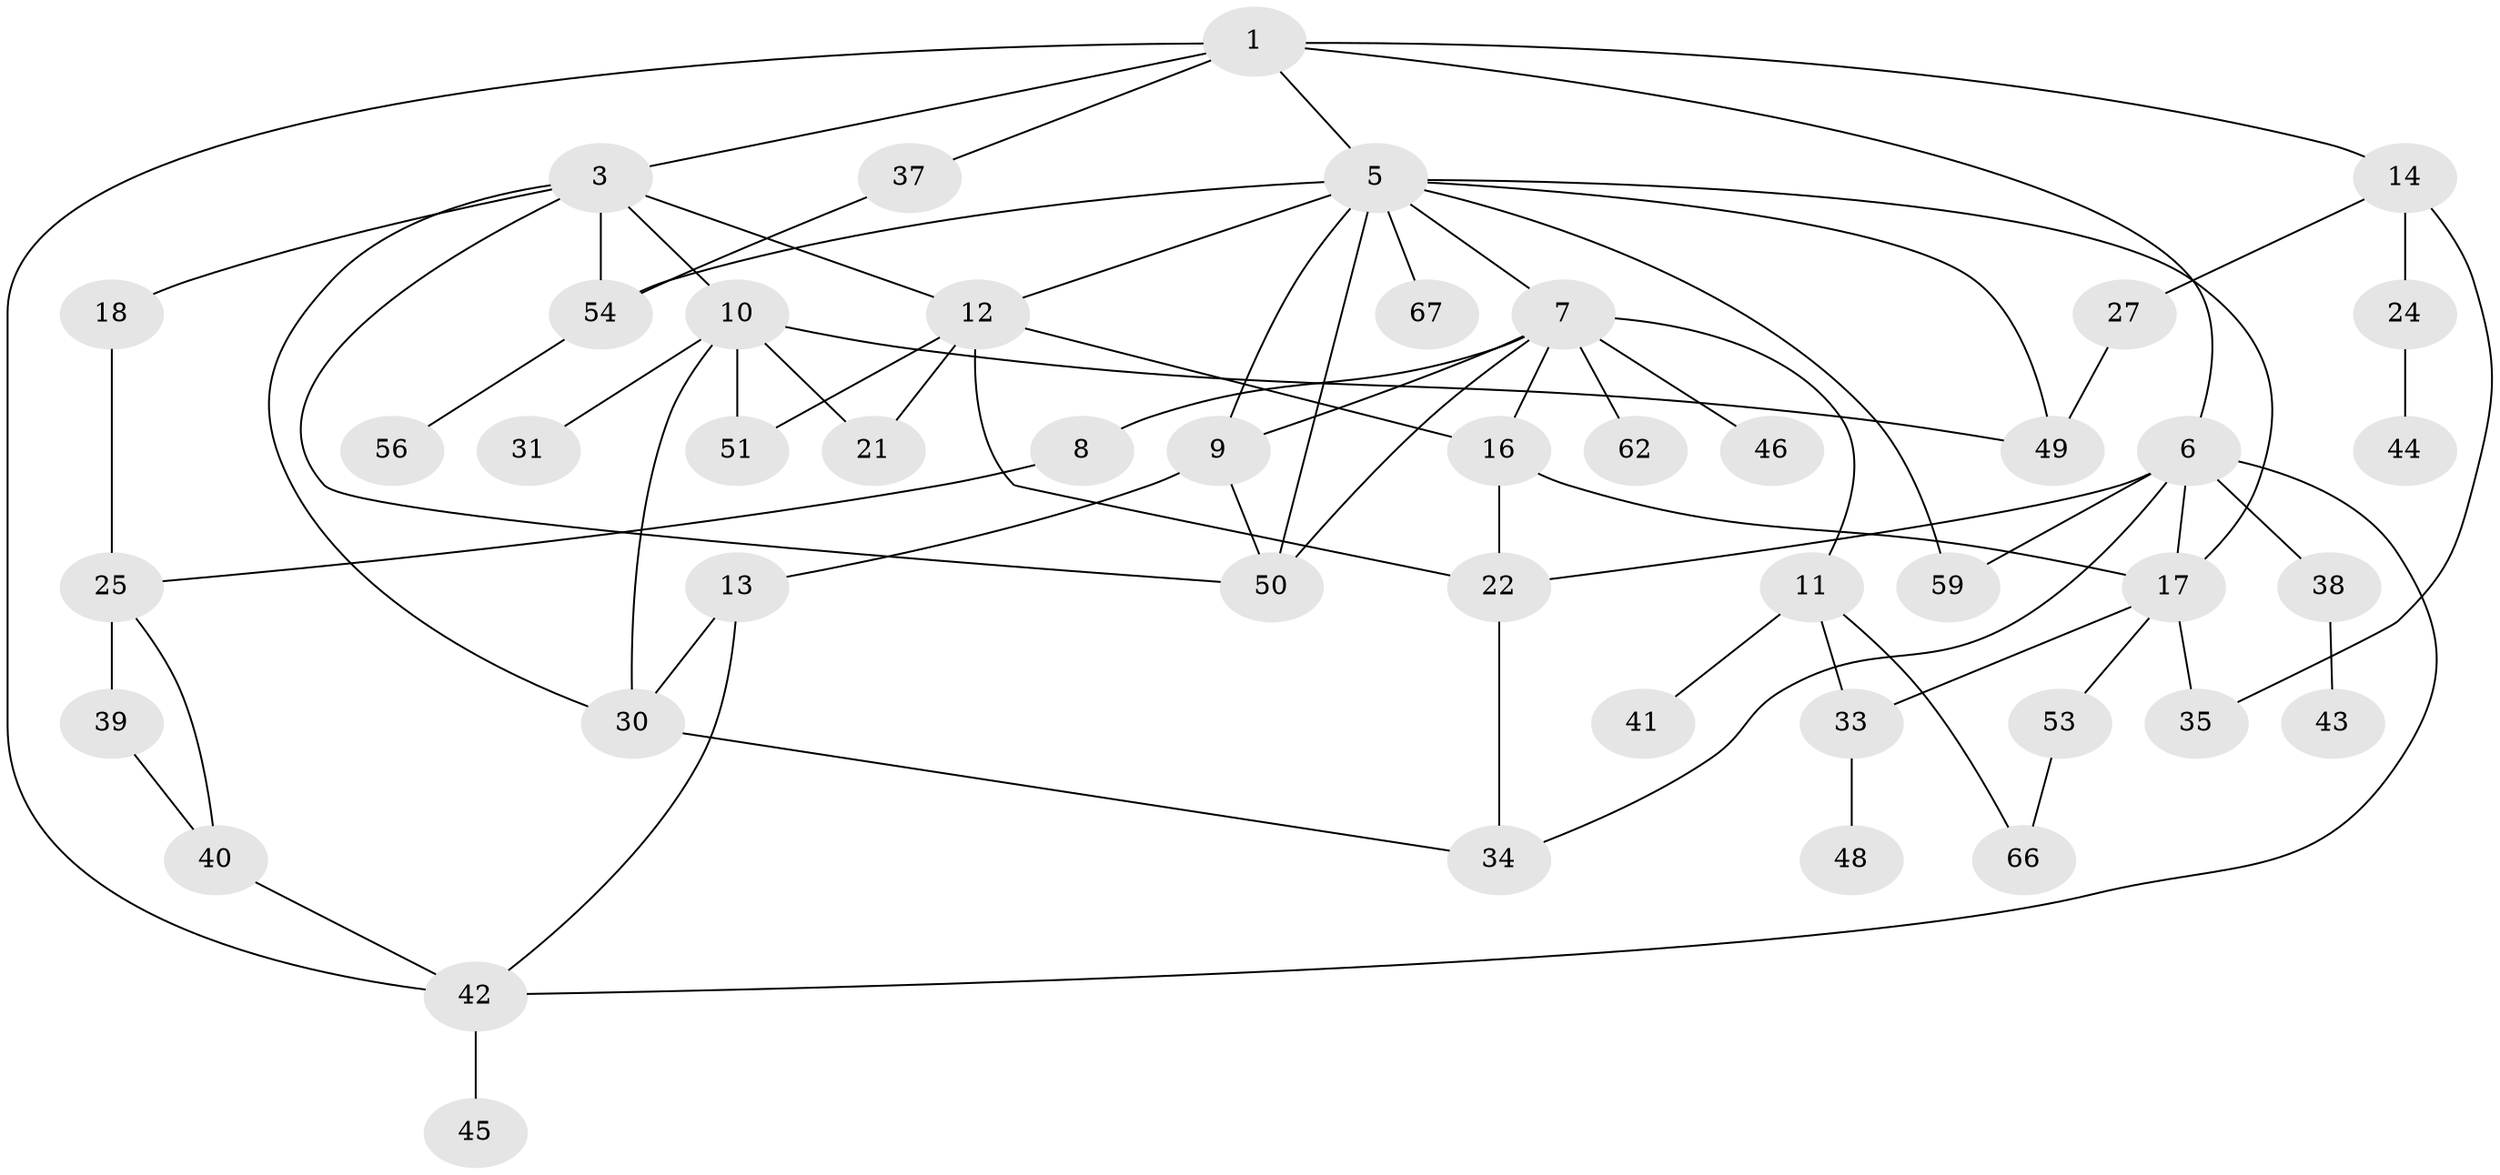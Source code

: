 // Generated by graph-tools (version 1.1) at 2025/51/02/27/25 19:51:37]
// undirected, 46 vertices, 74 edges
graph export_dot {
graph [start="1"]
  node [color=gray90,style=filled];
  1 [super="+2"];
  3 [super="+4"];
  5 [super="+26"];
  6 [super="+23"];
  7 [super="+47"];
  8;
  9 [super="+15"];
  10 [super="+19"];
  11 [super="+32"];
  12 [super="+28"];
  13 [super="+61"];
  14 [super="+65"];
  16;
  17 [super="+20"];
  18;
  21;
  22 [super="+29"];
  24;
  25;
  27;
  30 [super="+52"];
  31 [super="+36"];
  33;
  34 [super="+55"];
  35;
  37;
  38;
  39;
  40 [super="+60"];
  41 [super="+63"];
  42 [super="+64"];
  43;
  44;
  45;
  46;
  48;
  49 [super="+57"];
  50;
  51;
  53 [super="+58"];
  54;
  56;
  59;
  62;
  66;
  67;
  1 -- 3;
  1 -- 5;
  1 -- 6;
  1 -- 37;
  1 -- 14;
  1 -- 42;
  3 -- 30;
  3 -- 54;
  3 -- 50;
  3 -- 18;
  3 -- 10;
  3 -- 12;
  5 -- 7;
  5 -- 17;
  5 -- 50;
  5 -- 67;
  5 -- 12;
  5 -- 59;
  5 -- 54;
  5 -- 9;
  5 -- 49;
  6 -- 22;
  6 -- 38;
  6 -- 34;
  6 -- 59;
  6 -- 17;
  6 -- 42;
  7 -- 8;
  7 -- 9 [weight=2];
  7 -- 11;
  7 -- 16;
  7 -- 46;
  7 -- 62;
  7 -- 50;
  8 -- 25;
  9 -- 13;
  9 -- 50;
  10 -- 31;
  10 -- 51;
  10 -- 21;
  10 -- 30;
  10 -- 49;
  11 -- 33;
  11 -- 66;
  11 -- 41;
  12 -- 21;
  12 -- 16 [weight=2];
  12 -- 51;
  12 -- 22;
  13 -- 42;
  13 -- 30;
  14 -- 24;
  14 -- 27;
  14 -- 35;
  16 -- 22;
  16 -- 17;
  17 -- 53;
  17 -- 35;
  17 -- 33;
  18 -- 25;
  22 -- 34;
  24 -- 44;
  25 -- 39;
  25 -- 40;
  27 -- 49;
  30 -- 34;
  33 -- 48;
  37 -- 54;
  38 -- 43;
  39 -- 40;
  40 -- 42;
  42 -- 45;
  53 -- 66;
  54 -- 56;
}
